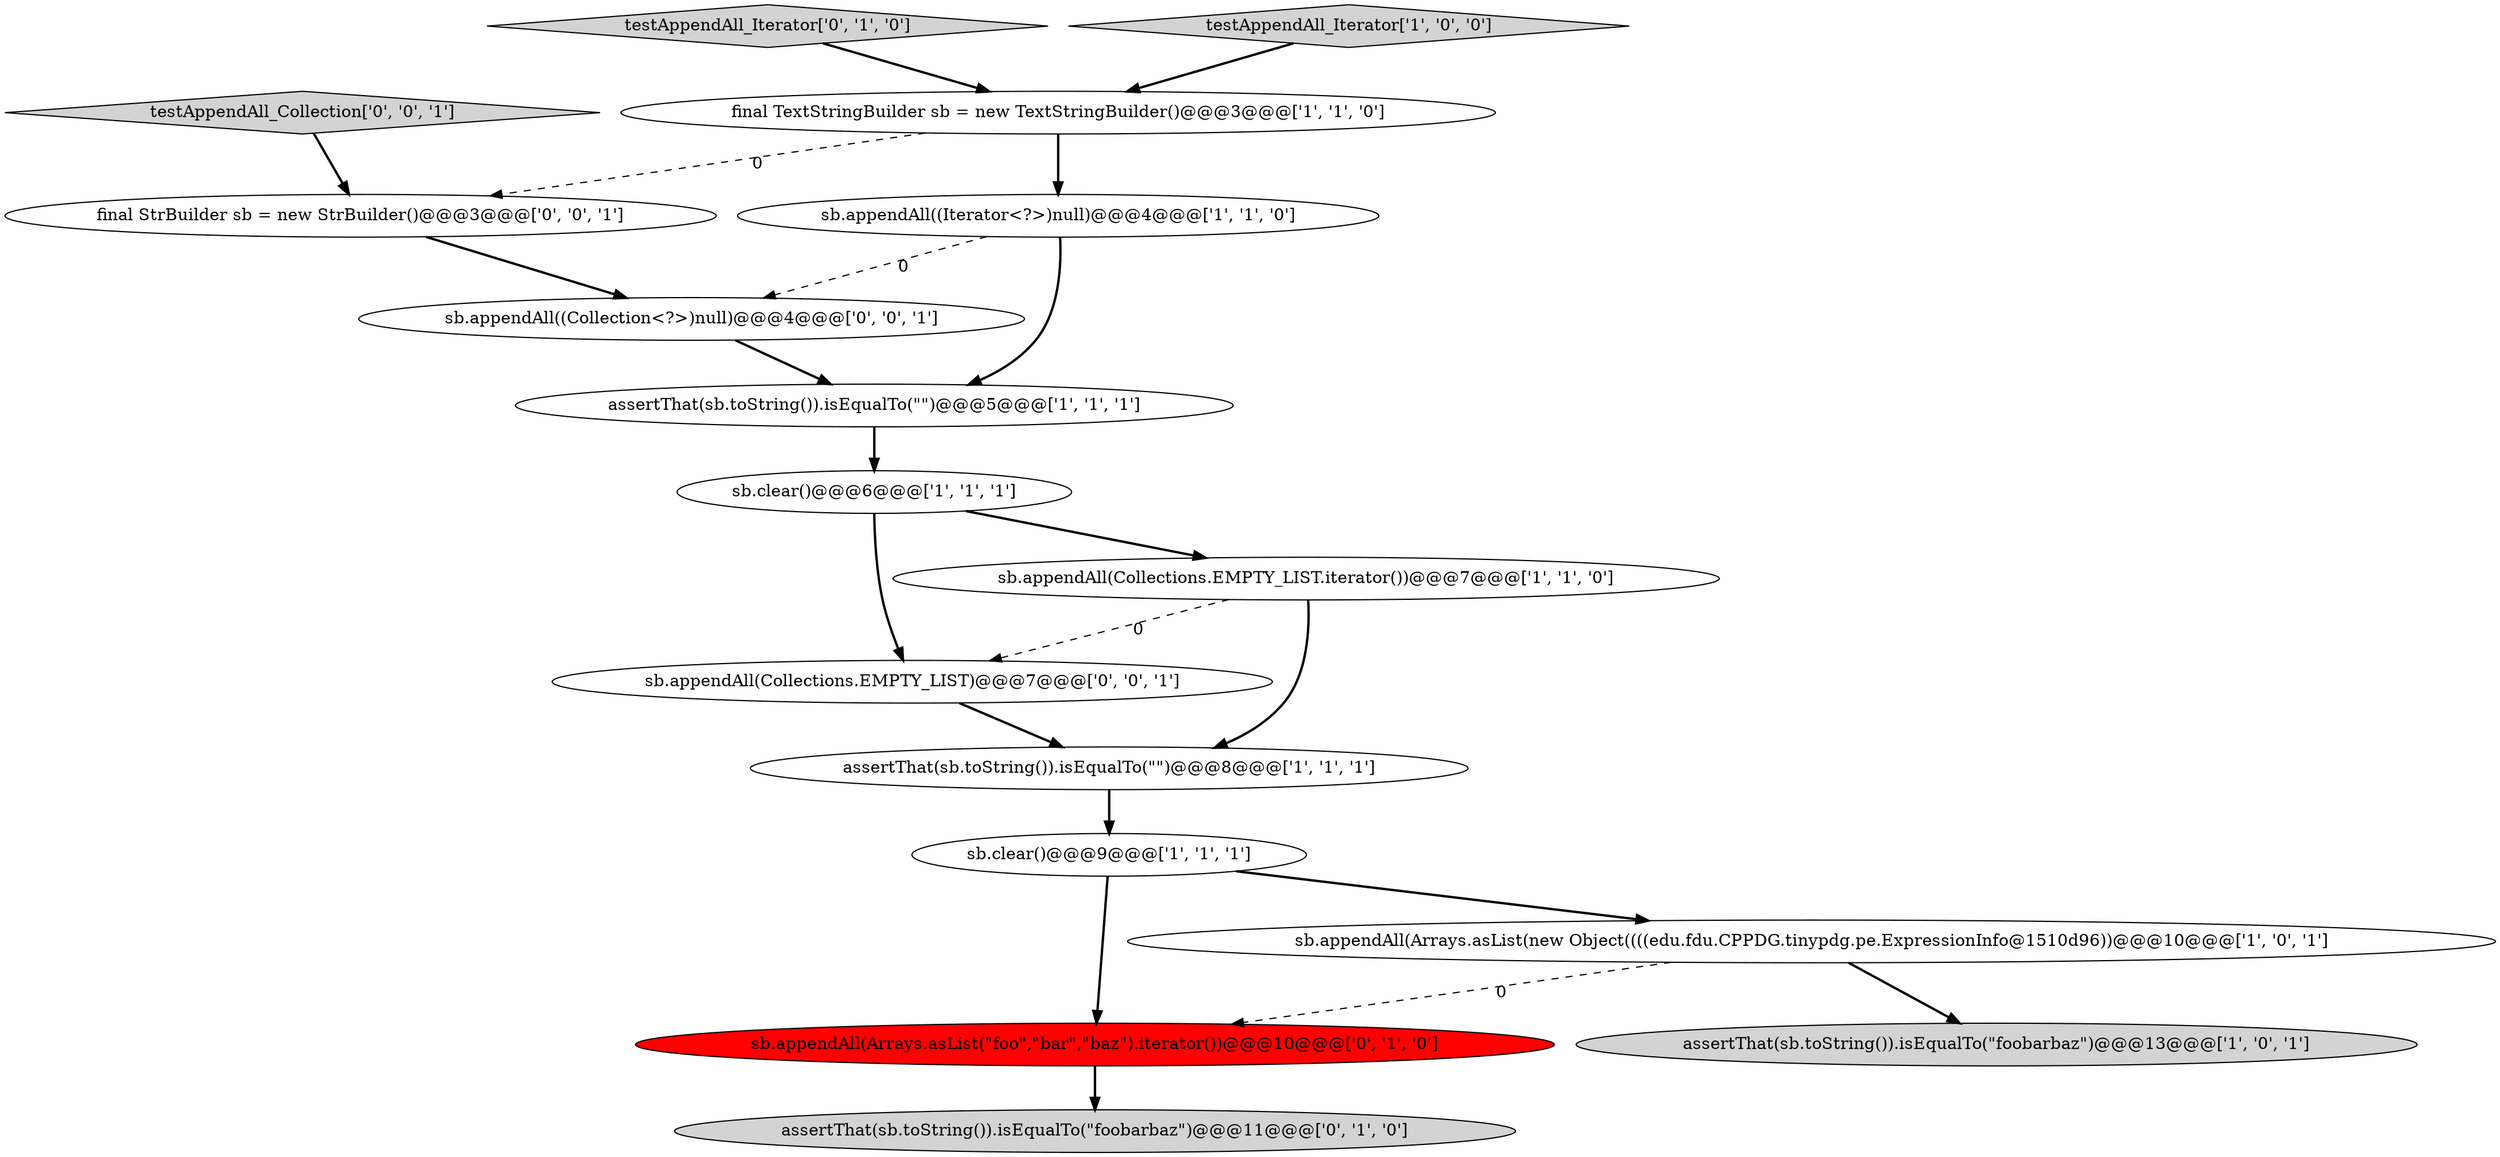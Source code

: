 digraph {
1 [style = filled, label = "sb.appendAll((Iterator<?>)null)@@@4@@@['1', '1', '0']", fillcolor = white, shape = ellipse image = "AAA0AAABBB1BBB"];
7 [style = filled, label = "assertThat(sb.toString()).isEqualTo(\"\")@@@5@@@['1', '1', '1']", fillcolor = white, shape = ellipse image = "AAA0AAABBB1BBB"];
10 [style = filled, label = "sb.appendAll(Arrays.asList(\"foo\",\"bar\",\"baz\").iterator())@@@10@@@['0', '1', '0']", fillcolor = red, shape = ellipse image = "AAA1AAABBB2BBB"];
12 [style = filled, label = "assertThat(sb.toString()).isEqualTo(\"foobarbaz\")@@@11@@@['0', '1', '0']", fillcolor = lightgray, shape = ellipse image = "AAA0AAABBB2BBB"];
13 [style = filled, label = "sb.appendAll((Collection<?>)null)@@@4@@@['0', '0', '1']", fillcolor = white, shape = ellipse image = "AAA0AAABBB3BBB"];
8 [style = filled, label = "sb.clear()@@@6@@@['1', '1', '1']", fillcolor = white, shape = ellipse image = "AAA0AAABBB1BBB"];
11 [style = filled, label = "testAppendAll_Iterator['0', '1', '0']", fillcolor = lightgray, shape = diamond image = "AAA0AAABBB2BBB"];
15 [style = filled, label = "final StrBuilder sb = new StrBuilder()@@@3@@@['0', '0', '1']", fillcolor = white, shape = ellipse image = "AAA0AAABBB3BBB"];
6 [style = filled, label = "sb.appendAll(Arrays.asList(new Object((((edu.fdu.CPPDG.tinypdg.pe.ExpressionInfo@1510d96))@@@10@@@['1', '0', '1']", fillcolor = white, shape = ellipse image = "AAA0AAABBB1BBB"];
4 [style = filled, label = "assertThat(sb.toString()).isEqualTo(\"foobarbaz\")@@@13@@@['1', '0', '1']", fillcolor = lightgray, shape = ellipse image = "AAA0AAABBB1BBB"];
5 [style = filled, label = "sb.clear()@@@9@@@['1', '1', '1']", fillcolor = white, shape = ellipse image = "AAA0AAABBB1BBB"];
14 [style = filled, label = "testAppendAll_Collection['0', '0', '1']", fillcolor = lightgray, shape = diamond image = "AAA0AAABBB3BBB"];
0 [style = filled, label = "testAppendAll_Iterator['1', '0', '0']", fillcolor = lightgray, shape = diamond image = "AAA0AAABBB1BBB"];
16 [style = filled, label = "sb.appendAll(Collections.EMPTY_LIST)@@@7@@@['0', '0', '1']", fillcolor = white, shape = ellipse image = "AAA0AAABBB3BBB"];
3 [style = filled, label = "sb.appendAll(Collections.EMPTY_LIST.iterator())@@@7@@@['1', '1', '0']", fillcolor = white, shape = ellipse image = "AAA0AAABBB1BBB"];
2 [style = filled, label = "final TextStringBuilder sb = new TextStringBuilder()@@@3@@@['1', '1', '0']", fillcolor = white, shape = ellipse image = "AAA0AAABBB1BBB"];
9 [style = filled, label = "assertThat(sb.toString()).isEqualTo(\"\")@@@8@@@['1', '1', '1']", fillcolor = white, shape = ellipse image = "AAA0AAABBB1BBB"];
5->10 [style = bold, label=""];
8->16 [style = bold, label=""];
15->13 [style = bold, label=""];
2->1 [style = bold, label=""];
0->2 [style = bold, label=""];
8->3 [style = bold, label=""];
7->8 [style = bold, label=""];
1->7 [style = bold, label=""];
11->2 [style = bold, label=""];
6->10 [style = dashed, label="0"];
2->15 [style = dashed, label="0"];
1->13 [style = dashed, label="0"];
3->9 [style = bold, label=""];
6->4 [style = bold, label=""];
5->6 [style = bold, label=""];
10->12 [style = bold, label=""];
13->7 [style = bold, label=""];
9->5 [style = bold, label=""];
14->15 [style = bold, label=""];
16->9 [style = bold, label=""];
3->16 [style = dashed, label="0"];
}
